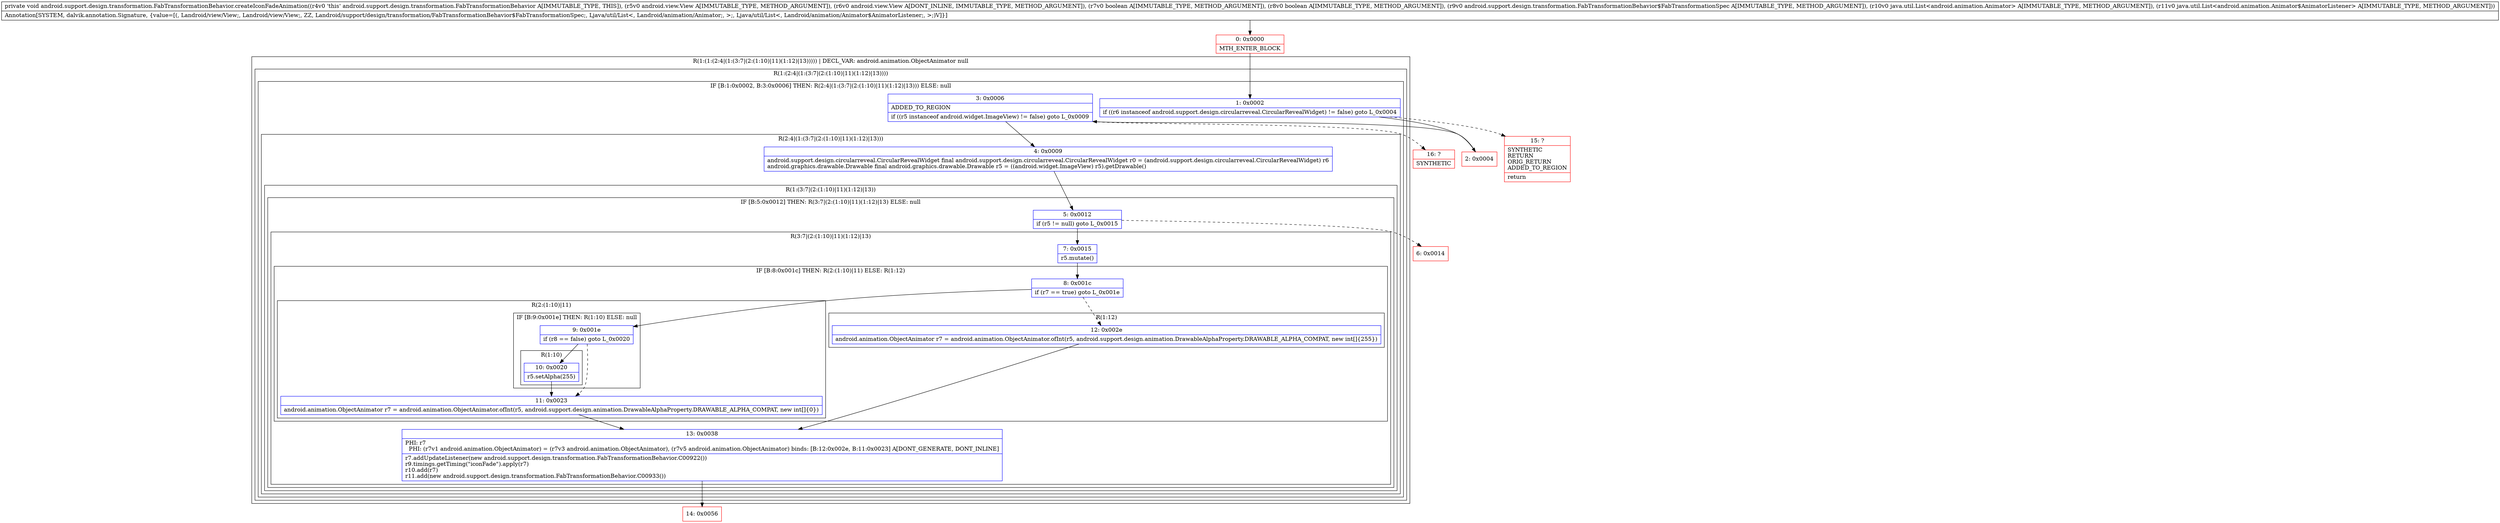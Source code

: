 digraph "CFG forandroid.support.design.transformation.FabTransformationBehavior.createIconFadeAnimation(Landroid\/view\/View;Landroid\/view\/View;ZZLandroid\/support\/design\/transformation\/FabTransformationBehavior$FabTransformationSpec;Ljava\/util\/List;Ljava\/util\/List;)V" {
subgraph cluster_Region_2144647041 {
label = "R(1:(1:(2:4|(1:(3:7|(2:(1:10)|11)(1:12)|13))))) | DECL_VAR: android.animation.ObjectAnimator null\l";
node [shape=record,color=blue];
subgraph cluster_Region_108360060 {
label = "R(1:(2:4|(1:(3:7|(2:(1:10)|11)(1:12)|13))))";
node [shape=record,color=blue];
subgraph cluster_IfRegion_243120678 {
label = "IF [B:1:0x0002, B:3:0x0006] THEN: R(2:4|(1:(3:7|(2:(1:10)|11)(1:12)|13))) ELSE: null";
node [shape=record,color=blue];
Node_1 [shape=record,label="{1\:\ 0x0002|if ((r6 instanceof android.support.design.circularreveal.CircularRevealWidget) != false) goto L_0x0004\l}"];
Node_3 [shape=record,label="{3\:\ 0x0006|ADDED_TO_REGION\l|if ((r5 instanceof android.widget.ImageView) != false) goto L_0x0009\l}"];
subgraph cluster_Region_1695050368 {
label = "R(2:4|(1:(3:7|(2:(1:10)|11)(1:12)|13)))";
node [shape=record,color=blue];
Node_4 [shape=record,label="{4\:\ 0x0009|android.support.design.circularreveal.CircularRevealWidget final android.support.design.circularreveal.CircularRevealWidget r0 = (android.support.design.circularreveal.CircularRevealWidget) r6\landroid.graphics.drawable.Drawable final android.graphics.drawable.Drawable r5 = ((android.widget.ImageView) r5).getDrawable()\l}"];
subgraph cluster_Region_1725083244 {
label = "R(1:(3:7|(2:(1:10)|11)(1:12)|13))";
node [shape=record,color=blue];
subgraph cluster_IfRegion_625820981 {
label = "IF [B:5:0x0012] THEN: R(3:7|(2:(1:10)|11)(1:12)|13) ELSE: null";
node [shape=record,color=blue];
Node_5 [shape=record,label="{5\:\ 0x0012|if (r5 != null) goto L_0x0015\l}"];
subgraph cluster_Region_1317978715 {
label = "R(3:7|(2:(1:10)|11)(1:12)|13)";
node [shape=record,color=blue];
Node_7 [shape=record,label="{7\:\ 0x0015|r5.mutate()\l}"];
subgraph cluster_IfRegion_1012954504 {
label = "IF [B:8:0x001c] THEN: R(2:(1:10)|11) ELSE: R(1:12)";
node [shape=record,color=blue];
Node_8 [shape=record,label="{8\:\ 0x001c|if (r7 == true) goto L_0x001e\l}"];
subgraph cluster_Region_193397206 {
label = "R(2:(1:10)|11)";
node [shape=record,color=blue];
subgraph cluster_IfRegion_288558569 {
label = "IF [B:9:0x001e] THEN: R(1:10) ELSE: null";
node [shape=record,color=blue];
Node_9 [shape=record,label="{9\:\ 0x001e|if (r8 == false) goto L_0x0020\l}"];
subgraph cluster_Region_763175571 {
label = "R(1:10)";
node [shape=record,color=blue];
Node_10 [shape=record,label="{10\:\ 0x0020|r5.setAlpha(255)\l}"];
}
}
Node_11 [shape=record,label="{11\:\ 0x0023|android.animation.ObjectAnimator r7 = android.animation.ObjectAnimator.ofInt(r5, android.support.design.animation.DrawableAlphaProperty.DRAWABLE_ALPHA_COMPAT, new int[]\{0\})\l}"];
}
subgraph cluster_Region_866354919 {
label = "R(1:12)";
node [shape=record,color=blue];
Node_12 [shape=record,label="{12\:\ 0x002e|android.animation.ObjectAnimator r7 = android.animation.ObjectAnimator.ofInt(r5, android.support.design.animation.DrawableAlphaProperty.DRAWABLE_ALPHA_COMPAT, new int[]\{255\})\l}"];
}
}
Node_13 [shape=record,label="{13\:\ 0x0038|PHI: r7 \l  PHI: (r7v1 android.animation.ObjectAnimator) = (r7v3 android.animation.ObjectAnimator), (r7v5 android.animation.ObjectAnimator) binds: [B:12:0x002e, B:11:0x0023] A[DONT_GENERATE, DONT_INLINE]\l|r7.addUpdateListener(new android.support.design.transformation.FabTransformationBehavior.C00922())\lr9.timings.getTiming(\"iconFade\").apply(r7)\lr10.add(r7)\lr11.add(new android.support.design.transformation.FabTransformationBehavior.C00933())\l}"];
}
}
}
}
}
}
}
Node_0 [shape=record,color=red,label="{0\:\ 0x0000|MTH_ENTER_BLOCK\l}"];
Node_2 [shape=record,color=red,label="{2\:\ 0x0004}"];
Node_6 [shape=record,color=red,label="{6\:\ 0x0014}"];
Node_14 [shape=record,color=red,label="{14\:\ 0x0056}"];
Node_15 [shape=record,color=red,label="{15\:\ ?|SYNTHETIC\lRETURN\lORIG_RETURN\lADDED_TO_REGION\l|return\l}"];
Node_16 [shape=record,color=red,label="{16\:\ ?|SYNTHETIC\l}"];
MethodNode[shape=record,label="{private void android.support.design.transformation.FabTransformationBehavior.createIconFadeAnimation((r4v0 'this' android.support.design.transformation.FabTransformationBehavior A[IMMUTABLE_TYPE, THIS]), (r5v0 android.view.View A[IMMUTABLE_TYPE, METHOD_ARGUMENT]), (r6v0 android.view.View A[DONT_INLINE, IMMUTABLE_TYPE, METHOD_ARGUMENT]), (r7v0 boolean A[IMMUTABLE_TYPE, METHOD_ARGUMENT]), (r8v0 boolean A[IMMUTABLE_TYPE, METHOD_ARGUMENT]), (r9v0 android.support.design.transformation.FabTransformationBehavior$FabTransformationSpec A[IMMUTABLE_TYPE, METHOD_ARGUMENT]), (r10v0 java.util.List\<android.animation.Animator\> A[IMMUTABLE_TYPE, METHOD_ARGUMENT]), (r11v0 java.util.List\<android.animation.Animator$AnimatorListener\> A[IMMUTABLE_TYPE, METHOD_ARGUMENT]))  | Annotation[SYSTEM, dalvik.annotation.Signature, \{value=[(, Landroid\/view\/View;, Landroid\/view\/View;, ZZ, Landroid\/support\/design\/transformation\/FabTransformationBehavior$FabTransformationSpec;, Ljava\/util\/List\<, Landroid\/animation\/Animator;, \>;, Ljava\/util\/List\<, Landroid\/animation\/Animator$AnimatorListener;, \>;)V]\}]\l}"];
MethodNode -> Node_0;
Node_1 -> Node_2;
Node_1 -> Node_15[style=dashed];
Node_3 -> Node_4;
Node_3 -> Node_16[style=dashed];
Node_4 -> Node_5;
Node_5 -> Node_6[style=dashed];
Node_5 -> Node_7;
Node_7 -> Node_8;
Node_8 -> Node_9;
Node_8 -> Node_12[style=dashed];
Node_9 -> Node_10;
Node_9 -> Node_11[style=dashed];
Node_10 -> Node_11;
Node_11 -> Node_13;
Node_12 -> Node_13;
Node_13 -> Node_14;
Node_0 -> Node_1;
Node_2 -> Node_3;
}

